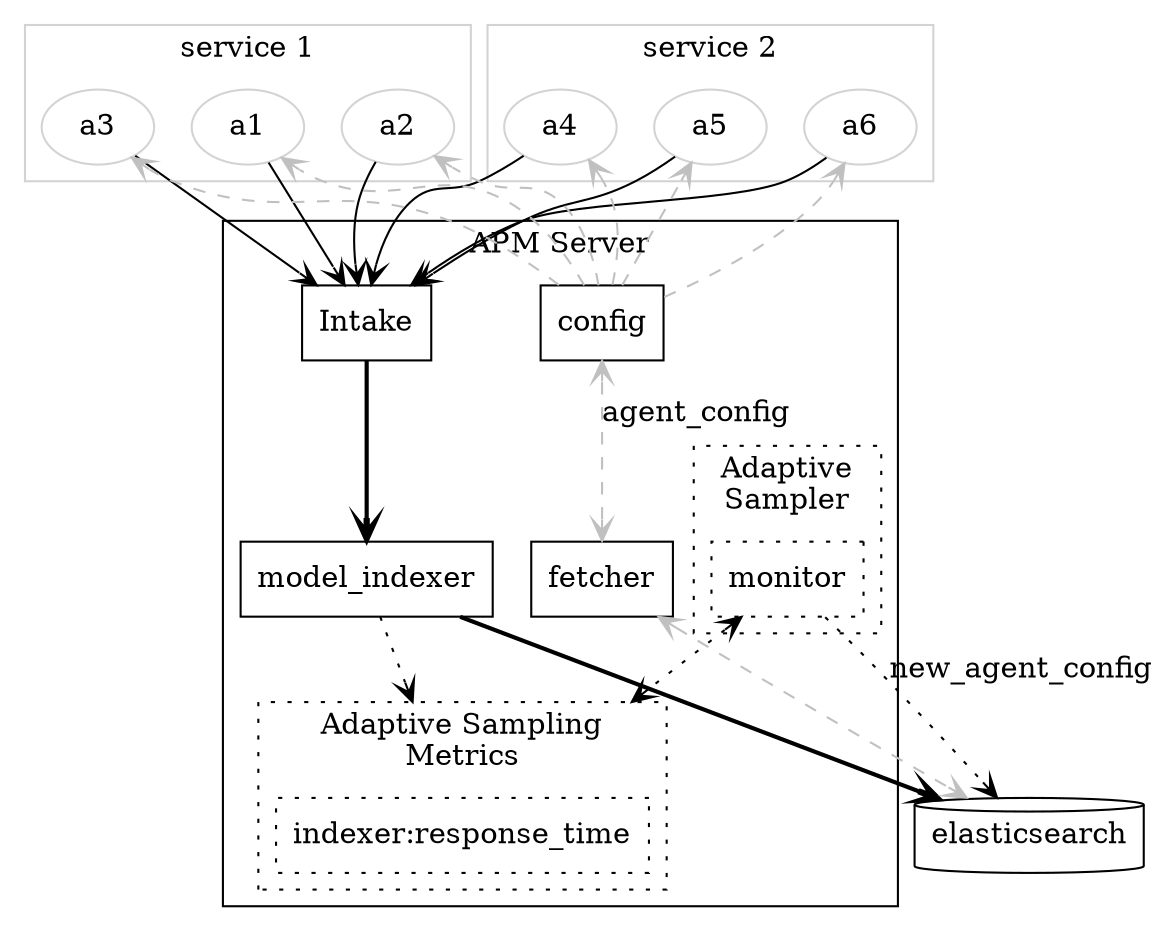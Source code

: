 digraph G {
	compound=true;

	edge [ arrowhead=open arrowtail=open ]
	subgraph cluster_service_1 {
		label = "service 1";
		color=lightgrey;
		node [color=lightgrey;]
		a1 a2 a3;
	}

	subgraph cluster_service_2 {
		label = "service 2";
		color=lightgrey;
		node [color=lightgrey;]
		a4 a5 a6;
	}

	subgraph cluster_Server {
		label = "APM Server";

		// Data Path
		node [ shape=box ]
  		{a1 a2 a3 a4 a5 a6} -> Intake;
  		Intake -> model_indexer [ style=bold ]

		// config Path
  		config -> {a1 a2 a3 a4 a5 a6} [ style="dashed" color=gray] 
		config -> fetcher [ style=dashed dir=both color=gray label=agent_config ]

		node [ style=dotted ]
		

		// To add components
		subgraph cluster_server_metrics {
			graph [ style=dotted ]
			label = "Adaptive Sampling\nMetrics";
			node [ shape=box style=dotted ]
			"indexer:response_time"
		}
		subgraph cluster_adaptive_sampler {
			graph [ style=dotted ]
			label = "Adaptive\nSampler";
			monitor -> "indexer:response_time" [ dir=both style=dotted lhead=cluster_server_metrics ]
		}
	}

	// Data Path
	model_indexer -> elasticsearch [ style=bold ]
	model_indexer -> "indexer:response_time" [ style=dotted lhead=cluster_server_metrics ]
	monitor -> elasticsearch [ style=dotted label=new_agent_config ]
	elasticsearch [ shape=cylinder]

	// config Path
	fetcher -> elasticsearch [ style=dashed dir=both color=gray] 
}
